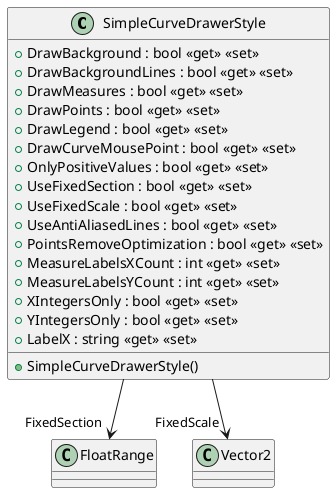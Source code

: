 @startuml
class SimpleCurveDrawerStyle {
    + DrawBackground : bool <<get>> <<set>>
    + DrawBackgroundLines : bool <<get>> <<set>>
    + DrawMeasures : bool <<get>> <<set>>
    + DrawPoints : bool <<get>> <<set>>
    + DrawLegend : bool <<get>> <<set>>
    + DrawCurveMousePoint : bool <<get>> <<set>>
    + OnlyPositiveValues : bool <<get>> <<set>>
    + UseFixedSection : bool <<get>> <<set>>
    + UseFixedScale : bool <<get>> <<set>>
    + UseAntiAliasedLines : bool <<get>> <<set>>
    + PointsRemoveOptimization : bool <<get>> <<set>>
    + MeasureLabelsXCount : int <<get>> <<set>>
    + MeasureLabelsYCount : int <<get>> <<set>>
    + XIntegersOnly : bool <<get>> <<set>>
    + YIntegersOnly : bool <<get>> <<set>>
    + LabelX : string <<get>> <<set>>
    + SimpleCurveDrawerStyle()
}
SimpleCurveDrawerStyle --> "FixedSection" FloatRange
SimpleCurveDrawerStyle --> "FixedScale" Vector2
@enduml

